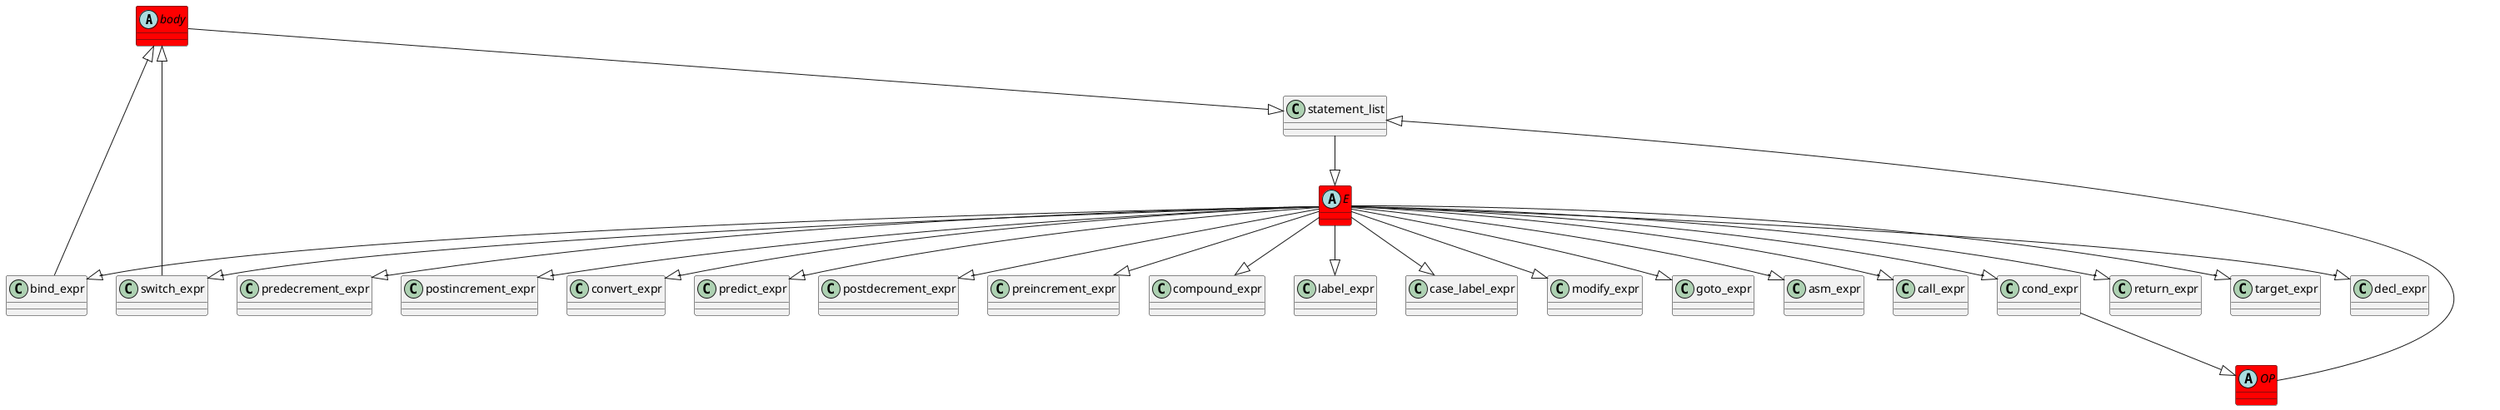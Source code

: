 @startuml
abstract class	body	 #red	
body	 --|> 	statement_list	
bind_expr	 --|> 	body	
abstract class	E	 #red	
E	 --|> 	switch_expr	
statement_list	 --|> 	E	
E	 --|> 	label_expr	
switch_expr	 --|> 	body	
E	 --|> 	case_label_expr	
E	 --|> 	modify_expr	
E	 --|> 	goto_expr	
E	 --|> 	asm_expr	
E	 --|> 	call_expr	
E	 --|> 	cond_expr	
E	 --|> 	return_expr	
abstract class	OP	 #red	
OP	 --|> 	statement_list	
cond_expr	 --|> 	OP	
E	 --|> 	target_expr	
E	 --|> 	decl_expr	
E	 --|> 	bind_expr	
E	 --|> 	predecrement_expr	
E	 --|> 	postincrement_expr	
E	 --|> 	convert_expr	
E	 --|> 	predict_expr	
E	 --|> 	postdecrement_expr	
E	 --|> 	preincrement_expr	
E	 --|> 	compound_expr	
@enduml
